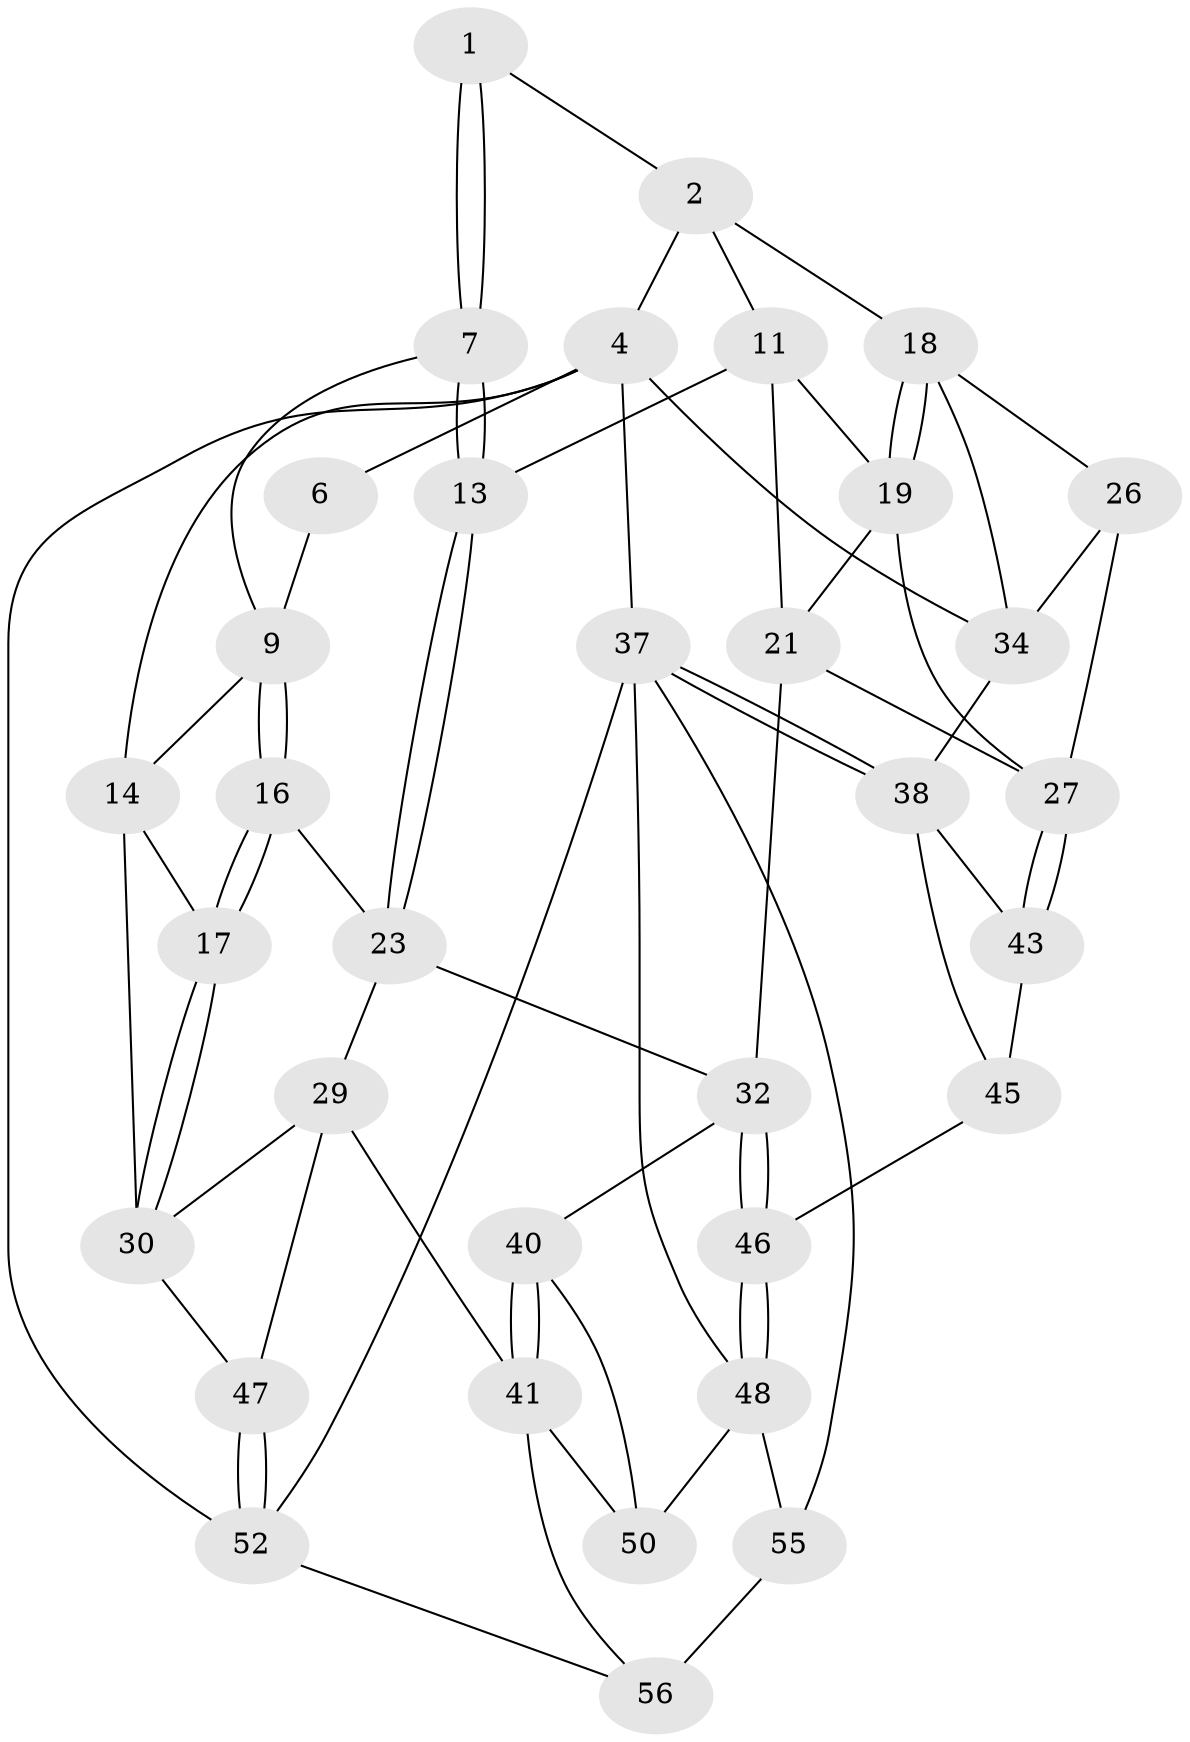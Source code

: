 // original degree distribution, {3: 0.05172413793103448, 4: 0.22413793103448276, 5: 0.5, 6: 0.22413793103448276}
// Generated by graph-tools (version 1.1) at 2025/42/03/06/25 10:42:30]
// undirected, 34 vertices, 74 edges
graph export_dot {
graph [start="1"]
  node [color=gray90,style=filled];
  1 [pos="+0.31595012894679186+0"];
  2 [pos="+0.6640383295520328+0",super="+3"];
  4 [pos="+1+0",super="+5"];
  6 [pos="+0.27787119272362776+0"];
  7 [pos="+0.3898635075822974+0.11574371729482659",super="+8"];
  9 [pos="+0.17812069798953578+0.11590550119376741",super="+10"];
  11 [pos="+0.6058326456001781+0.082455184075331",super="+12"];
  13 [pos="+0.42871567349424666+0.16803338833106923"];
  14 [pos="+0+0",super="+15"];
  16 [pos="+0.1448256408681385+0.16786680356870096",super="+22"];
  17 [pos="+0.1263535018409873+0.18550449803607372"];
  18 [pos="+0.8066357461557525+0.14896724763658395",super="+25"];
  19 [pos="+0.7374945158431674+0.14196761557556822",super="+20"];
  21 [pos="+0.5724369426502929+0.1888354739230314",super="+31"];
  23 [pos="+0.36444619498758707+0.3768858964449021",super="+24"];
  26 [pos="+0.7884730129842714+0.380232552590557"];
  27 [pos="+0.7795591499457057+0.3919888221434436",super="+28"];
  29 [pos="+0.3086378399334568+0.38880992825678956",super="+42"];
  30 [pos="+0.11428769495611782+0.3012545998222294",super="+35"];
  32 [pos="+0.5611153608260178+0.4491222588455375",super="+33"];
  34 [pos="+1+0.20534475944933084",super="+36"];
  37 [pos="+1+1",super="+54"];
  38 [pos="+1+1",super="+39"];
  40 [pos="+0.4343177415644647+0.5373914960115938"];
  41 [pos="+0.18684587346835504+0.7498415076761449",super="+53"];
  43 [pos="+0.8487071206960939+0.5243572174049856",super="+44"];
  45 [pos="+0.7155369885806263+0.7416605268345039",super="+51"];
  46 [pos="+0.6431501946728111+0.7569776504752372"];
  47 [pos="+0+0.8015934453552388"];
  48 [pos="+0.5963472881497437+0.7964787975830955",super="+49"];
  50 [pos="+0.460863666516982+0.7782948842083883"];
  52 [pos="+0+1"];
  55 [pos="+0.5203851362976951+0.9998367948647988",super="+58"];
  56 [pos="+0.32685427741788675+0.9525079642143056",super="+57"];
  1 -- 2;
  1 -- 7;
  1 -- 7;
  2 -- 11;
  2 -- 18;
  2 -- 4;
  4 -- 34;
  4 -- 37;
  4 -- 14;
  4 -- 52;
  4 -- 6;
  6 -- 9;
  7 -- 13;
  7 -- 13;
  7 -- 9;
  9 -- 16;
  9 -- 16;
  9 -- 14;
  11 -- 19;
  11 -- 13;
  11 -- 21;
  13 -- 23;
  13 -- 23;
  14 -- 30;
  14 -- 17;
  16 -- 17;
  16 -- 17;
  16 -- 23;
  17 -- 30;
  17 -- 30;
  18 -- 19;
  18 -- 19;
  18 -- 26;
  18 -- 34;
  19 -- 27;
  19 -- 21;
  21 -- 32;
  21 -- 27;
  23 -- 29;
  23 -- 32;
  26 -- 27;
  26 -- 34;
  27 -- 43;
  27 -- 43;
  29 -- 30;
  29 -- 41;
  29 -- 47;
  30 -- 47;
  32 -- 46;
  32 -- 46;
  32 -- 40;
  34 -- 38;
  37 -- 38;
  37 -- 38;
  37 -- 52;
  37 -- 48;
  37 -- 55;
  38 -- 45;
  38 -- 43;
  40 -- 41;
  40 -- 41;
  40 -- 50;
  41 -- 56;
  41 -- 50;
  43 -- 45 [weight=2];
  45 -- 46;
  46 -- 48;
  46 -- 48;
  47 -- 52;
  47 -- 52;
  48 -- 50;
  48 -- 55;
  52 -- 56;
  55 -- 56 [weight=2];
}

